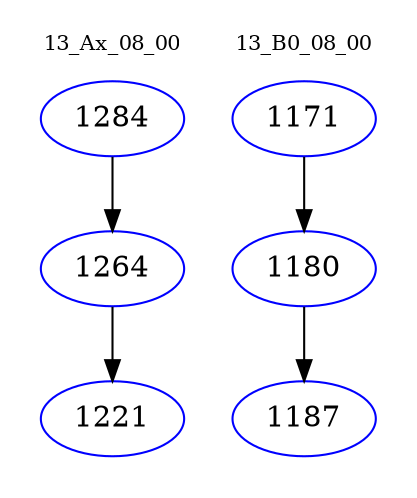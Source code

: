 digraph{
subgraph cluster_0 {
color = white
label = "13_Ax_08_00";
fontsize=10;
T0_1284 [label="1284", color="blue"]
T0_1284 -> T0_1264 [color="black"]
T0_1264 [label="1264", color="blue"]
T0_1264 -> T0_1221 [color="black"]
T0_1221 [label="1221", color="blue"]
}
subgraph cluster_1 {
color = white
label = "13_B0_08_00";
fontsize=10;
T1_1171 [label="1171", color="blue"]
T1_1171 -> T1_1180 [color="black"]
T1_1180 [label="1180", color="blue"]
T1_1180 -> T1_1187 [color="black"]
T1_1187 [label="1187", color="blue"]
}
}

